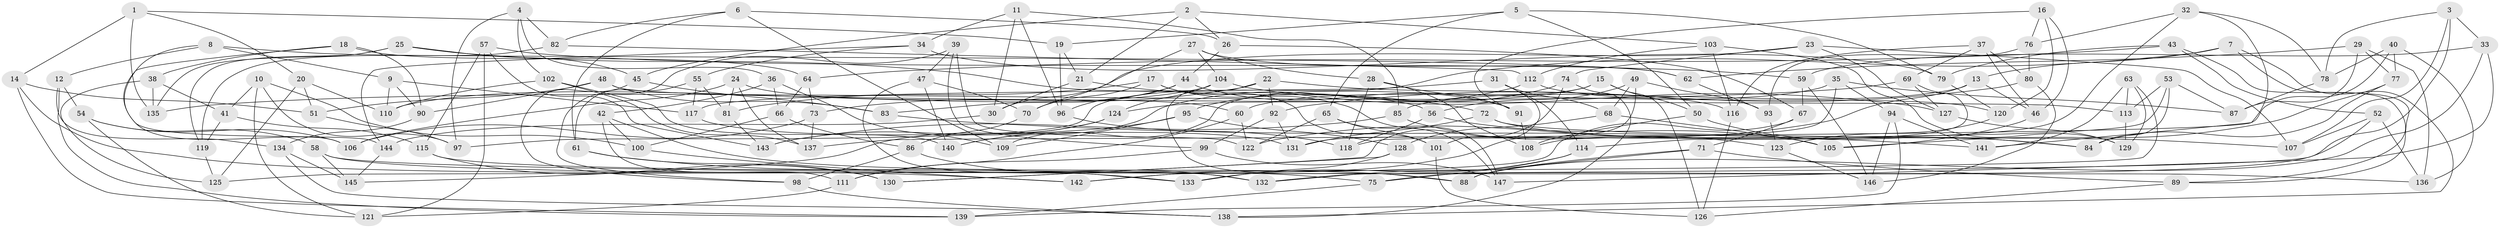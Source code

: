 // coarse degree distribution, {6: 0.4895833333333333, 4: 0.46875, 5: 0.041666666666666664}
// Generated by graph-tools (version 1.1) at 2025/42/03/06/25 10:42:21]
// undirected, 147 vertices, 294 edges
graph export_dot {
graph [start="1"]
  node [color=gray90,style=filled];
  1;
  2;
  3;
  4;
  5;
  6;
  7;
  8;
  9;
  10;
  11;
  12;
  13;
  14;
  15;
  16;
  17;
  18;
  19;
  20;
  21;
  22;
  23;
  24;
  25;
  26;
  27;
  28;
  29;
  30;
  31;
  32;
  33;
  34;
  35;
  36;
  37;
  38;
  39;
  40;
  41;
  42;
  43;
  44;
  45;
  46;
  47;
  48;
  49;
  50;
  51;
  52;
  53;
  54;
  55;
  56;
  57;
  58;
  59;
  60;
  61;
  62;
  63;
  64;
  65;
  66;
  67;
  68;
  69;
  70;
  71;
  72;
  73;
  74;
  75;
  76;
  77;
  78;
  79;
  80;
  81;
  82;
  83;
  84;
  85;
  86;
  87;
  88;
  89;
  90;
  91;
  92;
  93;
  94;
  95;
  96;
  97;
  98;
  99;
  100;
  101;
  102;
  103;
  104;
  105;
  106;
  107;
  108;
  109;
  110;
  111;
  112;
  113;
  114;
  115;
  116;
  117;
  118;
  119;
  120;
  121;
  122;
  123;
  124;
  125;
  126;
  127;
  128;
  129;
  130;
  131;
  132;
  133;
  134;
  135;
  136;
  137;
  138;
  139;
  140;
  141;
  142;
  143;
  144;
  145;
  146;
  147;
  1 -- 14;
  1 -- 20;
  1 -- 19;
  1 -- 135;
  2 -- 103;
  2 -- 26;
  2 -- 21;
  2 -- 45;
  3 -- 78;
  3 -- 33;
  3 -- 107;
  3 -- 132;
  4 -- 97;
  4 -- 36;
  4 -- 82;
  4 -- 102;
  5 -- 65;
  5 -- 79;
  5 -- 50;
  5 -- 19;
  6 -- 82;
  6 -- 26;
  6 -- 61;
  6 -- 109;
  7 -- 97;
  7 -- 138;
  7 -- 89;
  7 -- 13;
  8 -- 9;
  8 -- 144;
  8 -- 12;
  8 -- 62;
  9 -- 110;
  9 -- 117;
  9 -- 90;
  10 -- 100;
  10 -- 97;
  10 -- 121;
  10 -- 41;
  11 -- 96;
  11 -- 34;
  11 -- 30;
  11 -- 85;
  12 -- 54;
  12 -- 139;
  12 -- 134;
  13 -- 85;
  13 -- 46;
  13 -- 122;
  14 -- 51;
  14 -- 142;
  14 -- 139;
  15 -- 109;
  15 -- 50;
  15 -- 126;
  15 -- 124;
  16 -- 91;
  16 -- 46;
  16 -- 120;
  16 -- 76;
  17 -- 147;
  17 -- 70;
  17 -- 81;
  17 -- 101;
  18 -- 106;
  18 -- 64;
  18 -- 38;
  18 -- 90;
  19 -- 96;
  19 -- 21;
  20 -- 125;
  20 -- 110;
  20 -- 51;
  21 -- 30;
  21 -- 72;
  22 -- 92;
  22 -- 88;
  22 -- 73;
  22 -- 116;
  23 -- 127;
  23 -- 107;
  23 -- 30;
  23 -- 74;
  24 -- 81;
  24 -- 137;
  24 -- 106;
  24 -- 60;
  25 -- 56;
  25 -- 119;
  25 -- 135;
  25 -- 45;
  26 -- 44;
  26 -- 67;
  27 -- 70;
  27 -- 28;
  27 -- 62;
  27 -- 104;
  28 -- 108;
  28 -- 91;
  28 -- 118;
  29 -- 136;
  29 -- 77;
  29 -- 62;
  29 -- 87;
  30 -- 144;
  31 -- 101;
  31 -- 114;
  31 -- 117;
  31 -- 68;
  32 -- 76;
  32 -- 78;
  32 -- 141;
  32 -- 131;
  33 -- 88;
  33 -- 147;
  33 -- 59;
  34 -- 55;
  34 -- 144;
  34 -- 79;
  35 -- 60;
  35 -- 87;
  35 -- 108;
  35 -- 94;
  36 -- 42;
  36 -- 66;
  36 -- 109;
  37 -- 69;
  37 -- 80;
  37 -- 46;
  37 -- 116;
  38 -- 41;
  38 -- 135;
  38 -- 125;
  39 -- 98;
  39 -- 122;
  39 -- 47;
  39 -- 99;
  40 -- 136;
  40 -- 137;
  40 -- 78;
  40 -- 77;
  41 -- 119;
  41 -- 115;
  42 -- 88;
  42 -- 111;
  42 -- 100;
  43 -- 79;
  43 -- 52;
  43 -- 64;
  43 -- 89;
  44 -- 83;
  44 -- 91;
  44 -- 96;
  45 -- 98;
  45 -- 83;
  46 -- 105;
  47 -- 70;
  47 -- 133;
  47 -- 140;
  48 -- 51;
  48 -- 90;
  48 -- 113;
  48 -- 83;
  49 -- 56;
  49 -- 93;
  49 -- 142;
  49 -- 68;
  50 -- 84;
  50 -- 108;
  51 -- 97;
  52 -- 136;
  52 -- 107;
  52 -- 75;
  53 -- 118;
  53 -- 87;
  53 -- 113;
  53 -- 84;
  54 -- 106;
  54 -- 121;
  54 -- 58;
  55 -- 61;
  55 -- 117;
  55 -- 81;
  56 -- 105;
  56 -- 118;
  57 -- 115;
  57 -- 59;
  57 -- 121;
  57 -- 143;
  58 -- 75;
  58 -- 136;
  58 -- 145;
  59 -- 146;
  59 -- 67;
  60 -- 122;
  60 -- 111;
  61 -- 133;
  61 -- 130;
  62 -- 93;
  63 -- 129;
  63 -- 113;
  63 -- 141;
  63 -- 125;
  64 -- 73;
  64 -- 66;
  65 -- 147;
  65 -- 101;
  65 -- 122;
  66 -- 100;
  66 -- 86;
  67 -- 71;
  67 -- 142;
  68 -- 128;
  68 -- 105;
  69 -- 114;
  69 -- 135;
  69 -- 127;
  70 -- 86;
  71 -- 89;
  71 -- 88;
  71 -- 75;
  72 -- 107;
  72 -- 84;
  72 -- 131;
  73 -- 137;
  73 -- 106;
  74 -- 130;
  74 -- 95;
  74 -- 138;
  75 -- 139;
  76 -- 93;
  76 -- 80;
  77 -- 84;
  77 -- 105;
  78 -- 87;
  79 -- 120;
  80 -- 92;
  80 -- 146;
  81 -- 143;
  82 -- 112;
  82 -- 119;
  83 -- 141;
  85 -- 143;
  85 -- 123;
  86 -- 98;
  86 -- 132;
  89 -- 126;
  90 -- 134;
  91 -- 108;
  92 -- 131;
  92 -- 99;
  93 -- 123;
  94 -- 141;
  94 -- 146;
  94 -- 139;
  95 -- 140;
  95 -- 128;
  95 -- 109;
  96 -- 118;
  98 -- 138;
  99 -- 111;
  99 -- 147;
  100 -- 142;
  101 -- 126;
  102 -- 140;
  102 -- 137;
  102 -- 110;
  103 -- 129;
  103 -- 116;
  103 -- 112;
  104 -- 110;
  104 -- 124;
  104 -- 127;
  111 -- 121;
  112 -- 140;
  112 -- 120;
  113 -- 129;
  114 -- 132;
  114 -- 133;
  115 -- 130;
  115 -- 132;
  116 -- 126;
  117 -- 131;
  119 -- 125;
  120 -- 123;
  123 -- 146;
  124 -- 143;
  124 -- 145;
  127 -- 129;
  128 -- 130;
  128 -- 133;
  134 -- 145;
  134 -- 138;
  144 -- 145;
}
